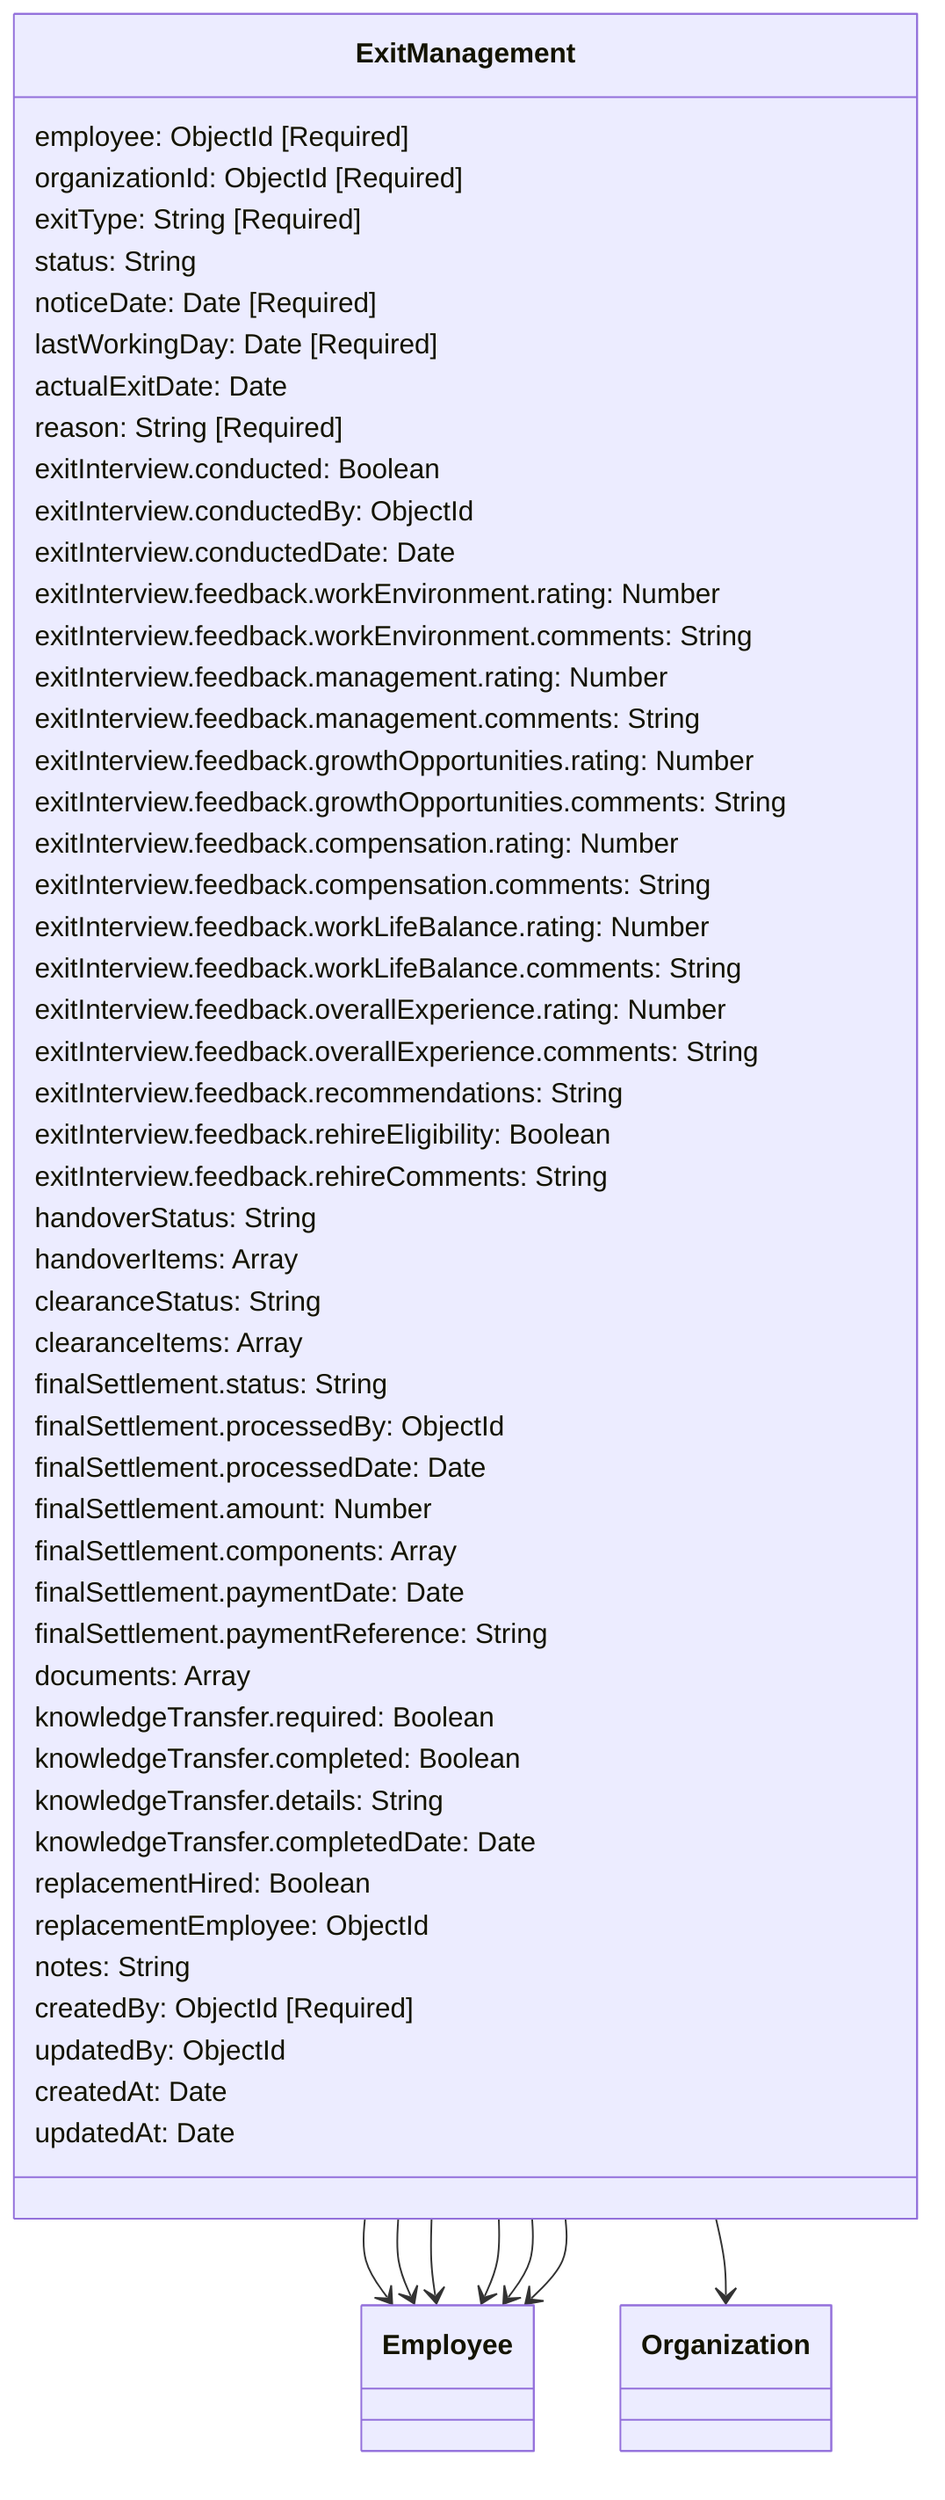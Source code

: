 classDiagram
  class ExitManagement {
    employee: ObjectId [Required]
    organizationId: ObjectId [Required]
    exitType: String [Required]
    status: String
    noticeDate: Date [Required]
    lastWorkingDay: Date [Required]
    actualExitDate: Date
    reason: String [Required]
    exitInterview.conducted: Boolean
    exitInterview.conductedBy: ObjectId
    exitInterview.conductedDate: Date
    exitInterview.feedback.workEnvironment.rating: Number
    exitInterview.feedback.workEnvironment.comments: String
    exitInterview.feedback.management.rating: Number
    exitInterview.feedback.management.comments: String
    exitInterview.feedback.growthOpportunities.rating: Number
    exitInterview.feedback.growthOpportunities.comments: String
    exitInterview.feedback.compensation.rating: Number
    exitInterview.feedback.compensation.comments: String
    exitInterview.feedback.workLifeBalance.rating: Number
    exitInterview.feedback.workLifeBalance.comments: String
    exitInterview.feedback.overallExperience.rating: Number
    exitInterview.feedback.overallExperience.comments: String
    exitInterview.feedback.recommendations: String
    exitInterview.feedback.rehireEligibility: Boolean
    exitInterview.feedback.rehireComments: String
    handoverStatus: String
    handoverItems: Array
    clearanceStatus: String
    clearanceItems: Array
    finalSettlement.status: String
    finalSettlement.processedBy: ObjectId
    finalSettlement.processedDate: Date
    finalSettlement.amount: Number
    finalSettlement.components: Array
    finalSettlement.paymentDate: Date
    finalSettlement.paymentReference: String
    documents: Array
    knowledgeTransfer.required: Boolean
    knowledgeTransfer.completed: Boolean
    knowledgeTransfer.details: String
    knowledgeTransfer.completedDate: Date
    replacementHired: Boolean
    replacementEmployee: ObjectId
    notes: String
    createdBy: ObjectId [Required]
    updatedBy: ObjectId
    createdAt: Date
    updatedAt: Date
  }

  ExitManagement --> Employee
  ExitManagement --> Organization
  ExitManagement --> Employee
  ExitManagement --> Employee
  ExitManagement --> Employee
  ExitManagement --> Employee
  ExitManagement --> Employee